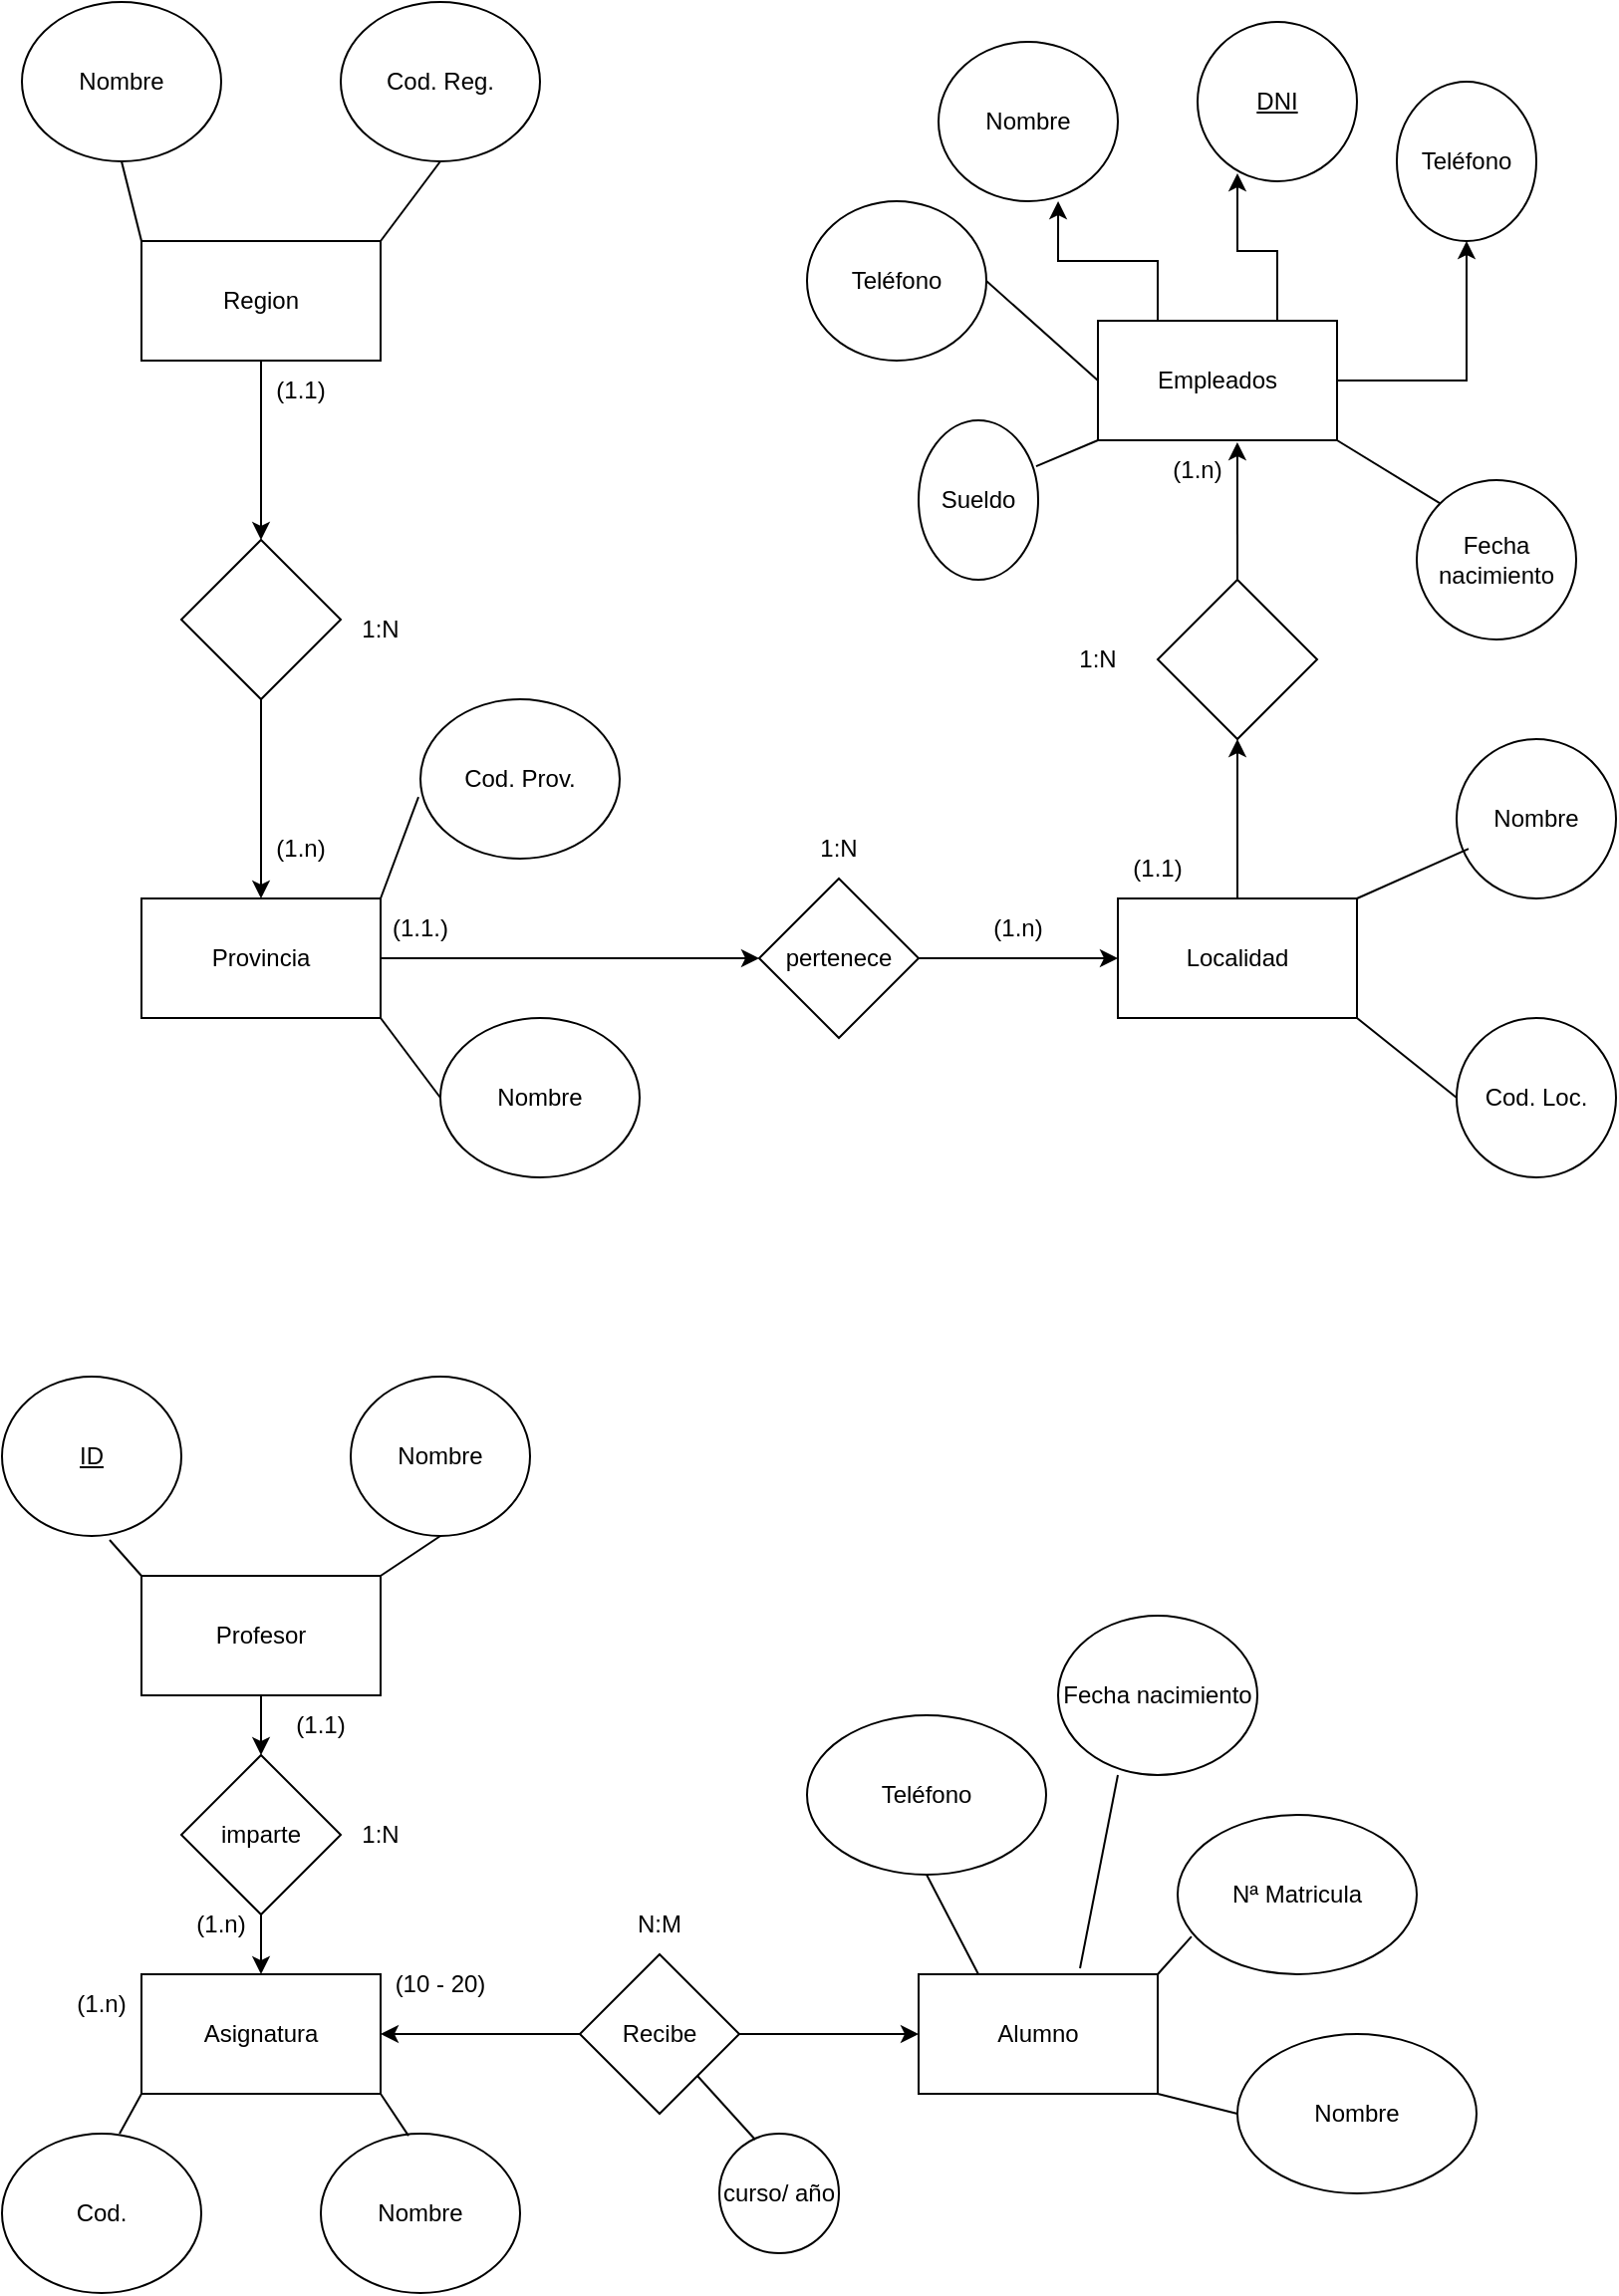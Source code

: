 <mxfile version="28.2.7">
  <diagram name="Página-1" id="-b0dUHZTkbSIevxEjcQ0">
    <mxGraphModel dx="1051" dy="615" grid="1" gridSize="10" guides="1" tooltips="1" connect="1" arrows="1" fold="1" page="1" pageScale="1" pageWidth="827" pageHeight="1169" math="0" shadow="0">
      <root>
        <mxCell id="0" />
        <mxCell id="1" parent="0" />
        <mxCell id="kVTUnNe3lJN0o_vpZhtB-13" style="edgeStyle=orthogonalEdgeStyle;rounded=0;orthogonalLoop=1;jettySize=auto;html=1;exitX=1;exitY=0.5;exitDx=0;exitDy=0;" edge="1" parent="1" source="kVTUnNe3lJN0o_vpZhtB-1" target="kVTUnNe3lJN0o_vpZhtB-7">
          <mxGeometry relative="1" as="geometry" />
        </mxCell>
        <mxCell id="kVTUnNe3lJN0o_vpZhtB-1" value="Empleados" style="rounded=0;whiteSpace=wrap;html=1;" vertex="1" parent="1">
          <mxGeometry x="560" y="170" width="120" height="60" as="geometry" />
        </mxCell>
        <mxCell id="kVTUnNe3lJN0o_vpZhtB-2" value="Nombre" style="ellipse;whiteSpace=wrap;html=1;" vertex="1" parent="1">
          <mxGeometry x="480" y="30" width="90" height="80" as="geometry" />
        </mxCell>
        <mxCell id="kVTUnNe3lJN0o_vpZhtB-3" value="&lt;u&gt;DNI&lt;/u&gt;" style="ellipse;whiteSpace=wrap;html=1;" vertex="1" parent="1">
          <mxGeometry x="610" y="20" width="80" height="80" as="geometry" />
        </mxCell>
        <mxCell id="kVTUnNe3lJN0o_vpZhtB-7" value="Teléfono" style="ellipse;whiteSpace=wrap;html=1;" vertex="1" parent="1">
          <mxGeometry x="710" y="50" width="70" height="80" as="geometry" />
        </mxCell>
        <mxCell id="kVTUnNe3lJN0o_vpZhtB-8" value="Fecha nacimiento" style="ellipse;whiteSpace=wrap;html=1;" vertex="1" parent="1">
          <mxGeometry x="720" y="250" width="80" height="80" as="geometry" />
        </mxCell>
        <mxCell id="kVTUnNe3lJN0o_vpZhtB-9" value="Teléfono" style="ellipse;whiteSpace=wrap;html=1;" vertex="1" parent="1">
          <mxGeometry x="414" y="110" width="90" height="80" as="geometry" />
        </mxCell>
        <mxCell id="kVTUnNe3lJN0o_vpZhtB-11" value="Sueldo" style="ellipse;whiteSpace=wrap;html=1;" vertex="1" parent="1">
          <mxGeometry x="470" y="220" width="60" height="80" as="geometry" />
        </mxCell>
        <mxCell id="kVTUnNe3lJN0o_vpZhtB-12" style="edgeStyle=orthogonalEdgeStyle;rounded=0;orthogonalLoop=1;jettySize=auto;html=1;exitX=0.25;exitY=0;exitDx=0;exitDy=0;entryX=0.667;entryY=1;entryDx=0;entryDy=0;entryPerimeter=0;" edge="1" parent="1" source="kVTUnNe3lJN0o_vpZhtB-1" target="kVTUnNe3lJN0o_vpZhtB-2">
          <mxGeometry relative="1" as="geometry" />
        </mxCell>
        <mxCell id="kVTUnNe3lJN0o_vpZhtB-16" value="" style="endArrow=none;html=1;rounded=0;entryX=1;entryY=1;entryDx=0;entryDy=0;exitX=0;exitY=0;exitDx=0;exitDy=0;" edge="1" parent="1" source="kVTUnNe3lJN0o_vpZhtB-8" target="kVTUnNe3lJN0o_vpZhtB-1">
          <mxGeometry width="50" height="50" relative="1" as="geometry">
            <mxPoint x="390" y="350" as="sourcePoint" />
            <mxPoint x="440" y="300" as="targetPoint" />
          </mxGeometry>
        </mxCell>
        <mxCell id="kVTUnNe3lJN0o_vpZhtB-18" style="edgeStyle=orthogonalEdgeStyle;rounded=0;orthogonalLoop=1;jettySize=auto;html=1;exitX=0.75;exitY=0;exitDx=0;exitDy=0;entryX=0.25;entryY=0.95;entryDx=0;entryDy=0;entryPerimeter=0;" edge="1" parent="1" source="kVTUnNe3lJN0o_vpZhtB-1" target="kVTUnNe3lJN0o_vpZhtB-3">
          <mxGeometry relative="1" as="geometry" />
        </mxCell>
        <mxCell id="kVTUnNe3lJN0o_vpZhtB-19" value="Provincia" style="rounded=0;whiteSpace=wrap;html=1;" vertex="1" parent="1">
          <mxGeometry x="80" y="460" width="120" height="60" as="geometry" />
        </mxCell>
        <mxCell id="kVTUnNe3lJN0o_vpZhtB-47" style="edgeStyle=orthogonalEdgeStyle;rounded=0;orthogonalLoop=1;jettySize=auto;html=1;exitX=0.5;exitY=0;exitDx=0;exitDy=0;entryX=0.5;entryY=1;entryDx=0;entryDy=0;" edge="1" parent="1" source="kVTUnNe3lJN0o_vpZhtB-20" target="kVTUnNe3lJN0o_vpZhtB-46">
          <mxGeometry relative="1" as="geometry" />
        </mxCell>
        <mxCell id="kVTUnNe3lJN0o_vpZhtB-20" value="Localidad" style="rounded=0;whiteSpace=wrap;html=1;" vertex="1" parent="1">
          <mxGeometry x="570" y="460" width="120" height="60" as="geometry" />
        </mxCell>
        <mxCell id="kVTUnNe3lJN0o_vpZhtB-40" style="edgeStyle=orthogonalEdgeStyle;rounded=0;orthogonalLoop=1;jettySize=auto;html=1;exitX=0.5;exitY=1;exitDx=0;exitDy=0;entryX=0.5;entryY=0;entryDx=0;entryDy=0;" edge="1" parent="1" source="kVTUnNe3lJN0o_vpZhtB-21" target="kVTUnNe3lJN0o_vpZhtB-37">
          <mxGeometry relative="1" as="geometry" />
        </mxCell>
        <mxCell id="kVTUnNe3lJN0o_vpZhtB-21" value="Region" style="whiteSpace=wrap;html=1;" vertex="1" parent="1">
          <mxGeometry x="80" y="130" width="120" height="60" as="geometry" />
        </mxCell>
        <mxCell id="kVTUnNe3lJN0o_vpZhtB-22" value="" style="endArrow=none;html=1;rounded=0;entryX=0;entryY=1;entryDx=0;entryDy=0;exitX=0.983;exitY=0.288;exitDx=0;exitDy=0;exitPerimeter=0;" edge="1" parent="1" source="kVTUnNe3lJN0o_vpZhtB-11" target="kVTUnNe3lJN0o_vpZhtB-1">
          <mxGeometry width="50" height="50" relative="1" as="geometry">
            <mxPoint x="390" y="350" as="sourcePoint" />
            <mxPoint x="440" y="300" as="targetPoint" />
          </mxGeometry>
        </mxCell>
        <mxCell id="kVTUnNe3lJN0o_vpZhtB-23" value="Nombre" style="ellipse;whiteSpace=wrap;html=1;" vertex="1" parent="1">
          <mxGeometry x="230" y="520" width="100" height="80" as="geometry" />
        </mxCell>
        <mxCell id="kVTUnNe3lJN0o_vpZhtB-24" value="Cod. Prov." style="ellipse;whiteSpace=wrap;html=1;" vertex="1" parent="1">
          <mxGeometry x="220" y="360" width="100" height="80" as="geometry" />
        </mxCell>
        <mxCell id="kVTUnNe3lJN0o_vpZhtB-26" value="" style="endArrow=none;html=1;rounded=0;entryX=1;entryY=0;entryDx=0;entryDy=0;exitX=-0.01;exitY=0.613;exitDx=0;exitDy=0;exitPerimeter=0;" edge="1" parent="1" source="kVTUnNe3lJN0o_vpZhtB-24" target="kVTUnNe3lJN0o_vpZhtB-19">
          <mxGeometry width="50" height="50" relative="1" as="geometry">
            <mxPoint x="390" y="350" as="sourcePoint" />
            <mxPoint x="440" y="300" as="targetPoint" />
          </mxGeometry>
        </mxCell>
        <mxCell id="kVTUnNe3lJN0o_vpZhtB-27" value="" style="endArrow=none;html=1;rounded=0;exitX=1;exitY=1;exitDx=0;exitDy=0;entryX=0;entryY=0.5;entryDx=0;entryDy=0;" edge="1" parent="1" source="kVTUnNe3lJN0o_vpZhtB-19" target="kVTUnNe3lJN0o_vpZhtB-23">
          <mxGeometry width="50" height="50" relative="1" as="geometry">
            <mxPoint x="390" y="410" as="sourcePoint" />
            <mxPoint x="440" y="360" as="targetPoint" />
          </mxGeometry>
        </mxCell>
        <mxCell id="kVTUnNe3lJN0o_vpZhtB-28" value="Cod. Loc." style="ellipse;whiteSpace=wrap;html=1;" vertex="1" parent="1">
          <mxGeometry x="740" y="520" width="80" height="80" as="geometry" />
        </mxCell>
        <mxCell id="kVTUnNe3lJN0o_vpZhtB-29" value="Nombre" style="ellipse;whiteSpace=wrap;html=1;" vertex="1" parent="1">
          <mxGeometry x="740" y="380" width="80" height="80" as="geometry" />
        </mxCell>
        <mxCell id="kVTUnNe3lJN0o_vpZhtB-31" value="" style="endArrow=none;html=1;rounded=0;entryX=1;entryY=0;entryDx=0;entryDy=0;exitX=0.075;exitY=0.688;exitDx=0;exitDy=0;exitPerimeter=0;" edge="1" parent="1" source="kVTUnNe3lJN0o_vpZhtB-29" target="kVTUnNe3lJN0o_vpZhtB-20">
          <mxGeometry width="50" height="50" relative="1" as="geometry">
            <mxPoint x="390" y="410" as="sourcePoint" />
            <mxPoint x="440" y="360" as="targetPoint" />
          </mxGeometry>
        </mxCell>
        <mxCell id="kVTUnNe3lJN0o_vpZhtB-32" value="" style="endArrow=none;html=1;rounded=0;entryX=0;entryY=0.5;entryDx=0;entryDy=0;exitX=1;exitY=1;exitDx=0;exitDy=0;" edge="1" parent="1" source="kVTUnNe3lJN0o_vpZhtB-20" target="kVTUnNe3lJN0o_vpZhtB-28">
          <mxGeometry width="50" height="50" relative="1" as="geometry">
            <mxPoint x="390" y="410" as="sourcePoint" />
            <mxPoint x="440" y="360" as="targetPoint" />
          </mxGeometry>
        </mxCell>
        <mxCell id="kVTUnNe3lJN0o_vpZhtB-33" value="Cod. Reg." style="ellipse;whiteSpace=wrap;html=1;" vertex="1" parent="1">
          <mxGeometry x="180" y="10" width="100" height="80" as="geometry" />
        </mxCell>
        <mxCell id="kVTUnNe3lJN0o_vpZhtB-34" value="Nombre" style="ellipse;whiteSpace=wrap;html=1;" vertex="1" parent="1">
          <mxGeometry x="20" y="10" width="100" height="80" as="geometry" />
        </mxCell>
        <mxCell id="kVTUnNe3lJN0o_vpZhtB-35" value="" style="endArrow=none;html=1;rounded=0;entryX=0;entryY=0;entryDx=0;entryDy=0;exitX=0.5;exitY=1;exitDx=0;exitDy=0;" edge="1" parent="1" source="kVTUnNe3lJN0o_vpZhtB-34" target="kVTUnNe3lJN0o_vpZhtB-21">
          <mxGeometry width="50" height="50" relative="1" as="geometry">
            <mxPoint x="390" y="290" as="sourcePoint" />
            <mxPoint x="440" y="240" as="targetPoint" />
          </mxGeometry>
        </mxCell>
        <mxCell id="kVTUnNe3lJN0o_vpZhtB-36" value="" style="endArrow=none;html=1;rounded=0;entryX=1;entryY=0;entryDx=0;entryDy=0;exitX=0.5;exitY=1;exitDx=0;exitDy=0;" edge="1" parent="1" source="kVTUnNe3lJN0o_vpZhtB-33" target="kVTUnNe3lJN0o_vpZhtB-21">
          <mxGeometry width="50" height="50" relative="1" as="geometry">
            <mxPoint x="390" y="290" as="sourcePoint" />
            <mxPoint x="440" y="240" as="targetPoint" />
          </mxGeometry>
        </mxCell>
        <mxCell id="kVTUnNe3lJN0o_vpZhtB-41" style="edgeStyle=orthogonalEdgeStyle;rounded=0;orthogonalLoop=1;jettySize=auto;html=1;exitX=0.5;exitY=1;exitDx=0;exitDy=0;" edge="1" parent="1" source="kVTUnNe3lJN0o_vpZhtB-37" target="kVTUnNe3lJN0o_vpZhtB-19">
          <mxGeometry relative="1" as="geometry" />
        </mxCell>
        <mxCell id="kVTUnNe3lJN0o_vpZhtB-37" value="" style="rhombus;whiteSpace=wrap;html=1;" vertex="1" parent="1">
          <mxGeometry x="100" y="280" width="80" height="80" as="geometry" />
        </mxCell>
        <mxCell id="kVTUnNe3lJN0o_vpZhtB-44" style="edgeStyle=orthogonalEdgeStyle;rounded=0;orthogonalLoop=1;jettySize=auto;html=1;exitX=1;exitY=0.5;exitDx=0;exitDy=0;entryX=0;entryY=0.5;entryDx=0;entryDy=0;" edge="1" parent="1" source="kVTUnNe3lJN0o_vpZhtB-38" target="kVTUnNe3lJN0o_vpZhtB-20">
          <mxGeometry relative="1" as="geometry" />
        </mxCell>
        <mxCell id="kVTUnNe3lJN0o_vpZhtB-38" value="pertenece" style="rhombus;whiteSpace=wrap;html=1;" vertex="1" parent="1">
          <mxGeometry x="390" y="450" width="80" height="80" as="geometry" />
        </mxCell>
        <mxCell id="kVTUnNe3lJN0o_vpZhtB-43" style="edgeStyle=orthogonalEdgeStyle;rounded=0;orthogonalLoop=1;jettySize=auto;html=1;exitX=1;exitY=0.5;exitDx=0;exitDy=0;entryX=0;entryY=0.5;entryDx=0;entryDy=0;" edge="1" parent="1" source="kVTUnNe3lJN0o_vpZhtB-19" target="kVTUnNe3lJN0o_vpZhtB-38">
          <mxGeometry relative="1" as="geometry" />
        </mxCell>
        <mxCell id="kVTUnNe3lJN0o_vpZhtB-45" value="" style="endArrow=none;html=1;rounded=0;entryX=0;entryY=0.5;entryDx=0;entryDy=0;exitX=1;exitY=0.5;exitDx=0;exitDy=0;" edge="1" parent="1" source="kVTUnNe3lJN0o_vpZhtB-9" target="kVTUnNe3lJN0o_vpZhtB-1">
          <mxGeometry width="50" height="50" relative="1" as="geometry">
            <mxPoint x="390" y="350" as="sourcePoint" />
            <mxPoint x="440" y="300" as="targetPoint" />
          </mxGeometry>
        </mxCell>
        <mxCell id="kVTUnNe3lJN0o_vpZhtB-46" value="" style="rhombus;whiteSpace=wrap;html=1;" vertex="1" parent="1">
          <mxGeometry x="590" y="300" width="80" height="80" as="geometry" />
        </mxCell>
        <mxCell id="kVTUnNe3lJN0o_vpZhtB-48" style="edgeStyle=orthogonalEdgeStyle;rounded=0;orthogonalLoop=1;jettySize=auto;html=1;exitX=0.5;exitY=0;exitDx=0;exitDy=0;entryX=0.583;entryY=1.017;entryDx=0;entryDy=0;entryPerimeter=0;" edge="1" parent="1" source="kVTUnNe3lJN0o_vpZhtB-46" target="kVTUnNe3lJN0o_vpZhtB-1">
          <mxGeometry relative="1" as="geometry" />
        </mxCell>
        <mxCell id="kVTUnNe3lJN0o_vpZhtB-49" value="1:N" style="text;html=1;whiteSpace=wrap;strokeColor=none;fillColor=none;align=center;verticalAlign=middle;rounded=0;" vertex="1" parent="1">
          <mxGeometry x="170" y="310" width="60" height="30" as="geometry" />
        </mxCell>
        <mxCell id="kVTUnNe3lJN0o_vpZhtB-50" value="1:N" style="text;html=1;whiteSpace=wrap;strokeColor=none;fillColor=none;align=center;verticalAlign=middle;rounded=0;" vertex="1" parent="1">
          <mxGeometry x="400" y="420" width="60" height="30" as="geometry" />
        </mxCell>
        <mxCell id="kVTUnNe3lJN0o_vpZhtB-51" value="1:N" style="text;html=1;whiteSpace=wrap;strokeColor=none;fillColor=none;align=center;verticalAlign=middle;rounded=0;" vertex="1" parent="1">
          <mxGeometry x="530" y="325" width="60" height="30" as="geometry" />
        </mxCell>
        <mxCell id="kVTUnNe3lJN0o_vpZhtB-52" value="(1.1)" style="text;html=1;whiteSpace=wrap;strokeColor=none;fillColor=none;align=center;verticalAlign=middle;rounded=0;" vertex="1" parent="1">
          <mxGeometry x="130" y="190" width="60" height="30" as="geometry" />
        </mxCell>
        <mxCell id="kVTUnNe3lJN0o_vpZhtB-53" value="(1.1)" style="text;html=1;whiteSpace=wrap;strokeColor=none;fillColor=none;align=center;verticalAlign=middle;rounded=0;" vertex="1" parent="1">
          <mxGeometry x="560" y="430" width="60" height="30" as="geometry" />
        </mxCell>
        <mxCell id="kVTUnNe3lJN0o_vpZhtB-54" value="(1.n)" style="text;html=1;whiteSpace=wrap;strokeColor=none;fillColor=none;align=center;verticalAlign=middle;rounded=0;" vertex="1" parent="1">
          <mxGeometry x="130" y="420" width="60" height="30" as="geometry" />
        </mxCell>
        <mxCell id="kVTUnNe3lJN0o_vpZhtB-55" value="(1.n)" style="text;html=1;whiteSpace=wrap;strokeColor=none;fillColor=none;align=center;verticalAlign=middle;rounded=0;" vertex="1" parent="1">
          <mxGeometry x="490" y="460" width="60" height="30" as="geometry" />
        </mxCell>
        <mxCell id="kVTUnNe3lJN0o_vpZhtB-56" value="(1.n)" style="text;html=1;whiteSpace=wrap;strokeColor=none;fillColor=none;align=center;verticalAlign=middle;rounded=0;" vertex="1" parent="1">
          <mxGeometry x="580" y="230" width="60" height="30" as="geometry" />
        </mxCell>
        <mxCell id="kVTUnNe3lJN0o_vpZhtB-57" value="(1.1.)" style="text;html=1;whiteSpace=wrap;strokeColor=none;fillColor=none;align=center;verticalAlign=middle;rounded=0;" vertex="1" parent="1">
          <mxGeometry x="190" y="460" width="60" height="30" as="geometry" />
        </mxCell>
        <mxCell id="kVTUnNe3lJN0o_vpZhtB-69" style="edgeStyle=orthogonalEdgeStyle;rounded=0;orthogonalLoop=1;jettySize=auto;html=1;exitX=0.5;exitY=1;exitDx=0;exitDy=0;entryX=0.5;entryY=0;entryDx=0;entryDy=0;" edge="1" parent="1" source="kVTUnNe3lJN0o_vpZhtB-58" target="kVTUnNe3lJN0o_vpZhtB-68">
          <mxGeometry relative="1" as="geometry" />
        </mxCell>
        <mxCell id="kVTUnNe3lJN0o_vpZhtB-58" value="Profesor" style="rounded=0;whiteSpace=wrap;html=1;" vertex="1" parent="1">
          <mxGeometry x="80" y="800" width="120" height="60" as="geometry" />
        </mxCell>
        <mxCell id="kVTUnNe3lJN0o_vpZhtB-59" value="Alumno" style="rounded=0;whiteSpace=wrap;html=1;" vertex="1" parent="1">
          <mxGeometry x="470" y="1000" width="120" height="60" as="geometry" />
        </mxCell>
        <mxCell id="kVTUnNe3lJN0o_vpZhtB-60" value="Asignatura" style="rounded=0;whiteSpace=wrap;html=1;" vertex="1" parent="1">
          <mxGeometry x="80" y="1000" width="120" height="60" as="geometry" />
        </mxCell>
        <mxCell id="kVTUnNe3lJN0o_vpZhtB-61" value="Nª Matricula" style="ellipse;whiteSpace=wrap;html=1;" vertex="1" parent="1">
          <mxGeometry x="600" y="920" width="120" height="80" as="geometry" />
        </mxCell>
        <mxCell id="kVTUnNe3lJN0o_vpZhtB-62" value="Nombre" style="ellipse;whiteSpace=wrap;html=1;" vertex="1" parent="1">
          <mxGeometry x="630" y="1030" width="120" height="80" as="geometry" />
        </mxCell>
        <mxCell id="kVTUnNe3lJN0o_vpZhtB-63" value="Fecha nacimiento" style="ellipse;whiteSpace=wrap;html=1;" vertex="1" parent="1">
          <mxGeometry x="540" y="820" width="100" height="80" as="geometry" />
        </mxCell>
        <mxCell id="kVTUnNe3lJN0o_vpZhtB-64" value="Teléfono" style="ellipse;whiteSpace=wrap;html=1;" vertex="1" parent="1">
          <mxGeometry x="414" y="870" width="120" height="80" as="geometry" />
        </mxCell>
        <mxCell id="kVTUnNe3lJN0o_vpZhtB-65" value="&lt;u&gt;ID&lt;/u&gt;" style="ellipse;whiteSpace=wrap;html=1;" vertex="1" parent="1">
          <mxGeometry x="10" y="700" width="90" height="80" as="geometry" />
        </mxCell>
        <mxCell id="kVTUnNe3lJN0o_vpZhtB-66" value="Nombre" style="ellipse;whiteSpace=wrap;html=1;" vertex="1" parent="1">
          <mxGeometry x="185" y="700" width="90" height="80" as="geometry" />
        </mxCell>
        <mxCell id="kVTUnNe3lJN0o_vpZhtB-70" style="edgeStyle=orthogonalEdgeStyle;rounded=0;orthogonalLoop=1;jettySize=auto;html=1;exitX=0.5;exitY=1;exitDx=0;exitDy=0;entryX=0.5;entryY=0;entryDx=0;entryDy=0;" edge="1" parent="1" source="kVTUnNe3lJN0o_vpZhtB-68" target="kVTUnNe3lJN0o_vpZhtB-60">
          <mxGeometry relative="1" as="geometry" />
        </mxCell>
        <mxCell id="kVTUnNe3lJN0o_vpZhtB-68" value="imparte" style="rhombus;whiteSpace=wrap;html=1;" vertex="1" parent="1">
          <mxGeometry x="100" y="890" width="80" height="80" as="geometry" />
        </mxCell>
        <mxCell id="kVTUnNe3lJN0o_vpZhtB-96" style="edgeStyle=orthogonalEdgeStyle;rounded=0;orthogonalLoop=1;jettySize=auto;html=1;exitX=1;exitY=0.5;exitDx=0;exitDy=0;entryX=0;entryY=0.5;entryDx=0;entryDy=0;" edge="1" parent="1" source="kVTUnNe3lJN0o_vpZhtB-71" target="kVTUnNe3lJN0o_vpZhtB-59">
          <mxGeometry relative="1" as="geometry" />
        </mxCell>
        <mxCell id="kVTUnNe3lJN0o_vpZhtB-98" style="edgeStyle=orthogonalEdgeStyle;rounded=0;orthogonalLoop=1;jettySize=auto;html=1;exitX=0;exitY=0.5;exitDx=0;exitDy=0;entryX=1;entryY=0.5;entryDx=0;entryDy=0;" edge="1" parent="1" source="kVTUnNe3lJN0o_vpZhtB-71" target="kVTUnNe3lJN0o_vpZhtB-60">
          <mxGeometry relative="1" as="geometry" />
        </mxCell>
        <mxCell id="kVTUnNe3lJN0o_vpZhtB-71" value="Recibe" style="rhombus;whiteSpace=wrap;html=1;" vertex="1" parent="1">
          <mxGeometry x="300" y="990" width="80" height="80" as="geometry" />
        </mxCell>
        <mxCell id="kVTUnNe3lJN0o_vpZhtB-74" value="" style="endArrow=none;html=1;rounded=0;entryX=0.5;entryY=1;entryDx=0;entryDy=0;exitX=0.25;exitY=0;exitDx=0;exitDy=0;" edge="1" parent="1" source="kVTUnNe3lJN0o_vpZhtB-59" target="kVTUnNe3lJN0o_vpZhtB-64">
          <mxGeometry width="50" height="50" relative="1" as="geometry">
            <mxPoint x="390" y="1010" as="sourcePoint" />
            <mxPoint x="440" y="960" as="targetPoint" />
          </mxGeometry>
        </mxCell>
        <mxCell id="kVTUnNe3lJN0o_vpZhtB-75" value="" style="endArrow=none;html=1;rounded=0;entryX=0.675;entryY=-0.05;entryDx=0;entryDy=0;entryPerimeter=0;exitX=0.3;exitY=1;exitDx=0;exitDy=0;exitPerimeter=0;" edge="1" parent="1" source="kVTUnNe3lJN0o_vpZhtB-63" target="kVTUnNe3lJN0o_vpZhtB-59">
          <mxGeometry width="50" height="50" relative="1" as="geometry">
            <mxPoint x="390" y="1010" as="sourcePoint" />
            <mxPoint x="440" y="960" as="targetPoint" />
          </mxGeometry>
        </mxCell>
        <mxCell id="kVTUnNe3lJN0o_vpZhtB-76" value="" style="endArrow=none;html=1;rounded=0;entryX=1;entryY=0;entryDx=0;entryDy=0;exitX=0.058;exitY=0.763;exitDx=0;exitDy=0;exitPerimeter=0;" edge="1" parent="1" source="kVTUnNe3lJN0o_vpZhtB-61" target="kVTUnNe3lJN0o_vpZhtB-59">
          <mxGeometry width="50" height="50" relative="1" as="geometry">
            <mxPoint x="390" y="1010" as="sourcePoint" />
            <mxPoint x="440" y="960" as="targetPoint" />
          </mxGeometry>
        </mxCell>
        <mxCell id="kVTUnNe3lJN0o_vpZhtB-77" value="" style="endArrow=none;html=1;rounded=0;entryX=1;entryY=1;entryDx=0;entryDy=0;exitX=0;exitY=0.5;exitDx=0;exitDy=0;" edge="1" parent="1" source="kVTUnNe3lJN0o_vpZhtB-62" target="kVTUnNe3lJN0o_vpZhtB-59">
          <mxGeometry width="50" height="50" relative="1" as="geometry">
            <mxPoint x="390" y="1010" as="sourcePoint" />
            <mxPoint x="440" y="960" as="targetPoint" />
          </mxGeometry>
        </mxCell>
        <mxCell id="kVTUnNe3lJN0o_vpZhtB-78" value="" style="endArrow=none;html=1;rounded=0;entryX=1;entryY=0;entryDx=0;entryDy=0;exitX=0.5;exitY=1;exitDx=0;exitDy=0;" edge="1" parent="1" source="kVTUnNe3lJN0o_vpZhtB-66" target="kVTUnNe3lJN0o_vpZhtB-58">
          <mxGeometry width="50" height="50" relative="1" as="geometry">
            <mxPoint x="390" y="1010" as="sourcePoint" />
            <mxPoint x="440" y="960" as="targetPoint" />
          </mxGeometry>
        </mxCell>
        <mxCell id="kVTUnNe3lJN0o_vpZhtB-79" value="" style="endArrow=none;html=1;rounded=0;entryX=0;entryY=0;entryDx=0;entryDy=0;exitX=0.6;exitY=1.025;exitDx=0;exitDy=0;exitPerimeter=0;" edge="1" parent="1" source="kVTUnNe3lJN0o_vpZhtB-65" target="kVTUnNe3lJN0o_vpZhtB-58">
          <mxGeometry width="50" height="50" relative="1" as="geometry">
            <mxPoint x="390" y="1010" as="sourcePoint" />
            <mxPoint x="440" y="960" as="targetPoint" />
          </mxGeometry>
        </mxCell>
        <mxCell id="kVTUnNe3lJN0o_vpZhtB-80" value="Cod." style="ellipse;whiteSpace=wrap;html=1;" vertex="1" parent="1">
          <mxGeometry x="10" y="1080" width="100" height="80" as="geometry" />
        </mxCell>
        <mxCell id="kVTUnNe3lJN0o_vpZhtB-81" value="Nombre" style="ellipse;whiteSpace=wrap;html=1;" vertex="1" parent="1">
          <mxGeometry x="170" y="1080" width="100" height="80" as="geometry" />
        </mxCell>
        <mxCell id="kVTUnNe3lJN0o_vpZhtB-83" value="curso/ año" style="ellipse;whiteSpace=wrap;html=1;" vertex="1" parent="1">
          <mxGeometry x="370" y="1080" width="60" height="60" as="geometry" />
        </mxCell>
        <mxCell id="kVTUnNe3lJN0o_vpZhtB-84" value="" style="endArrow=none;html=1;rounded=0;exitX=0.3;exitY=0.05;exitDx=0;exitDy=0;exitPerimeter=0;" edge="1" parent="1" source="kVTUnNe3lJN0o_vpZhtB-83" target="kVTUnNe3lJN0o_vpZhtB-71">
          <mxGeometry width="50" height="50" relative="1" as="geometry">
            <mxPoint x="390" y="1100" as="sourcePoint" />
            <mxPoint x="440" y="1050" as="targetPoint" />
          </mxGeometry>
        </mxCell>
        <mxCell id="kVTUnNe3lJN0o_vpZhtB-85" value="" style="endArrow=none;html=1;rounded=0;entryX=1;entryY=1;entryDx=0;entryDy=0;exitX=0.44;exitY=0.013;exitDx=0;exitDy=0;exitPerimeter=0;" edge="1" parent="1" source="kVTUnNe3lJN0o_vpZhtB-81" target="kVTUnNe3lJN0o_vpZhtB-60">
          <mxGeometry width="50" height="50" relative="1" as="geometry">
            <mxPoint x="390" y="1070" as="sourcePoint" />
            <mxPoint x="440" y="1020" as="targetPoint" />
          </mxGeometry>
        </mxCell>
        <mxCell id="kVTUnNe3lJN0o_vpZhtB-87" value="" style="endArrow=none;html=1;rounded=0;entryX=0;entryY=1;entryDx=0;entryDy=0;exitX=0.59;exitY=0;exitDx=0;exitDy=0;exitPerimeter=0;" edge="1" parent="1" source="kVTUnNe3lJN0o_vpZhtB-80" target="kVTUnNe3lJN0o_vpZhtB-60">
          <mxGeometry width="50" height="50" relative="1" as="geometry">
            <mxPoint x="390" y="1070" as="sourcePoint" />
            <mxPoint x="440" y="1020" as="targetPoint" />
          </mxGeometry>
        </mxCell>
        <mxCell id="kVTUnNe3lJN0o_vpZhtB-88" value="(10 - 20)" style="text;html=1;whiteSpace=wrap;strokeColor=none;fillColor=none;align=center;verticalAlign=middle;rounded=0;" vertex="1" parent="1">
          <mxGeometry x="200" y="990" width="60" height="30" as="geometry" />
        </mxCell>
        <mxCell id="kVTUnNe3lJN0o_vpZhtB-89" value="(1.1)" style="text;html=1;whiteSpace=wrap;strokeColor=none;fillColor=none;align=center;verticalAlign=middle;rounded=0;" vertex="1" parent="1">
          <mxGeometry x="140" y="860" width="60" height="30" as="geometry" />
        </mxCell>
        <mxCell id="kVTUnNe3lJN0o_vpZhtB-91" value="1:N" style="text;html=1;whiteSpace=wrap;strokeColor=none;fillColor=none;align=center;verticalAlign=middle;rounded=0;" vertex="1" parent="1">
          <mxGeometry x="170" y="915" width="60" height="30" as="geometry" />
        </mxCell>
        <mxCell id="kVTUnNe3lJN0o_vpZhtB-92" value="(1.n)" style="text;html=1;whiteSpace=wrap;strokeColor=none;fillColor=none;align=center;verticalAlign=middle;rounded=0;" vertex="1" parent="1">
          <mxGeometry x="30" y="1000" width="60" height="30" as="geometry" />
        </mxCell>
        <mxCell id="kVTUnNe3lJN0o_vpZhtB-93" value="(1.n)" style="text;html=1;whiteSpace=wrap;strokeColor=none;fillColor=none;align=center;verticalAlign=middle;rounded=0;" vertex="1" parent="1">
          <mxGeometry x="90" y="960" width="60" height="30" as="geometry" />
        </mxCell>
        <mxCell id="kVTUnNe3lJN0o_vpZhtB-94" value="N:M" style="text;html=1;whiteSpace=wrap;strokeColor=none;fillColor=none;align=center;verticalAlign=middle;rounded=0;" vertex="1" parent="1">
          <mxGeometry x="310" y="960" width="60" height="30" as="geometry" />
        </mxCell>
      </root>
    </mxGraphModel>
  </diagram>
</mxfile>
